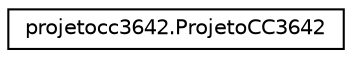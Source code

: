 digraph "Graphical Class Hierarchy"
{
  edge [fontname="Helvetica",fontsize="10",labelfontname="Helvetica",labelfontsize="10"];
  node [fontname="Helvetica",fontsize="10",shape=record];
  rankdir="LR";
  Node0 [label="projetocc3642.ProjetoCC3642",height=0.2,width=0.4,color="black", fillcolor="white", style="filled",URL="$classprojetocc3642_1_1_projeto_c_c3642.html"];
}
